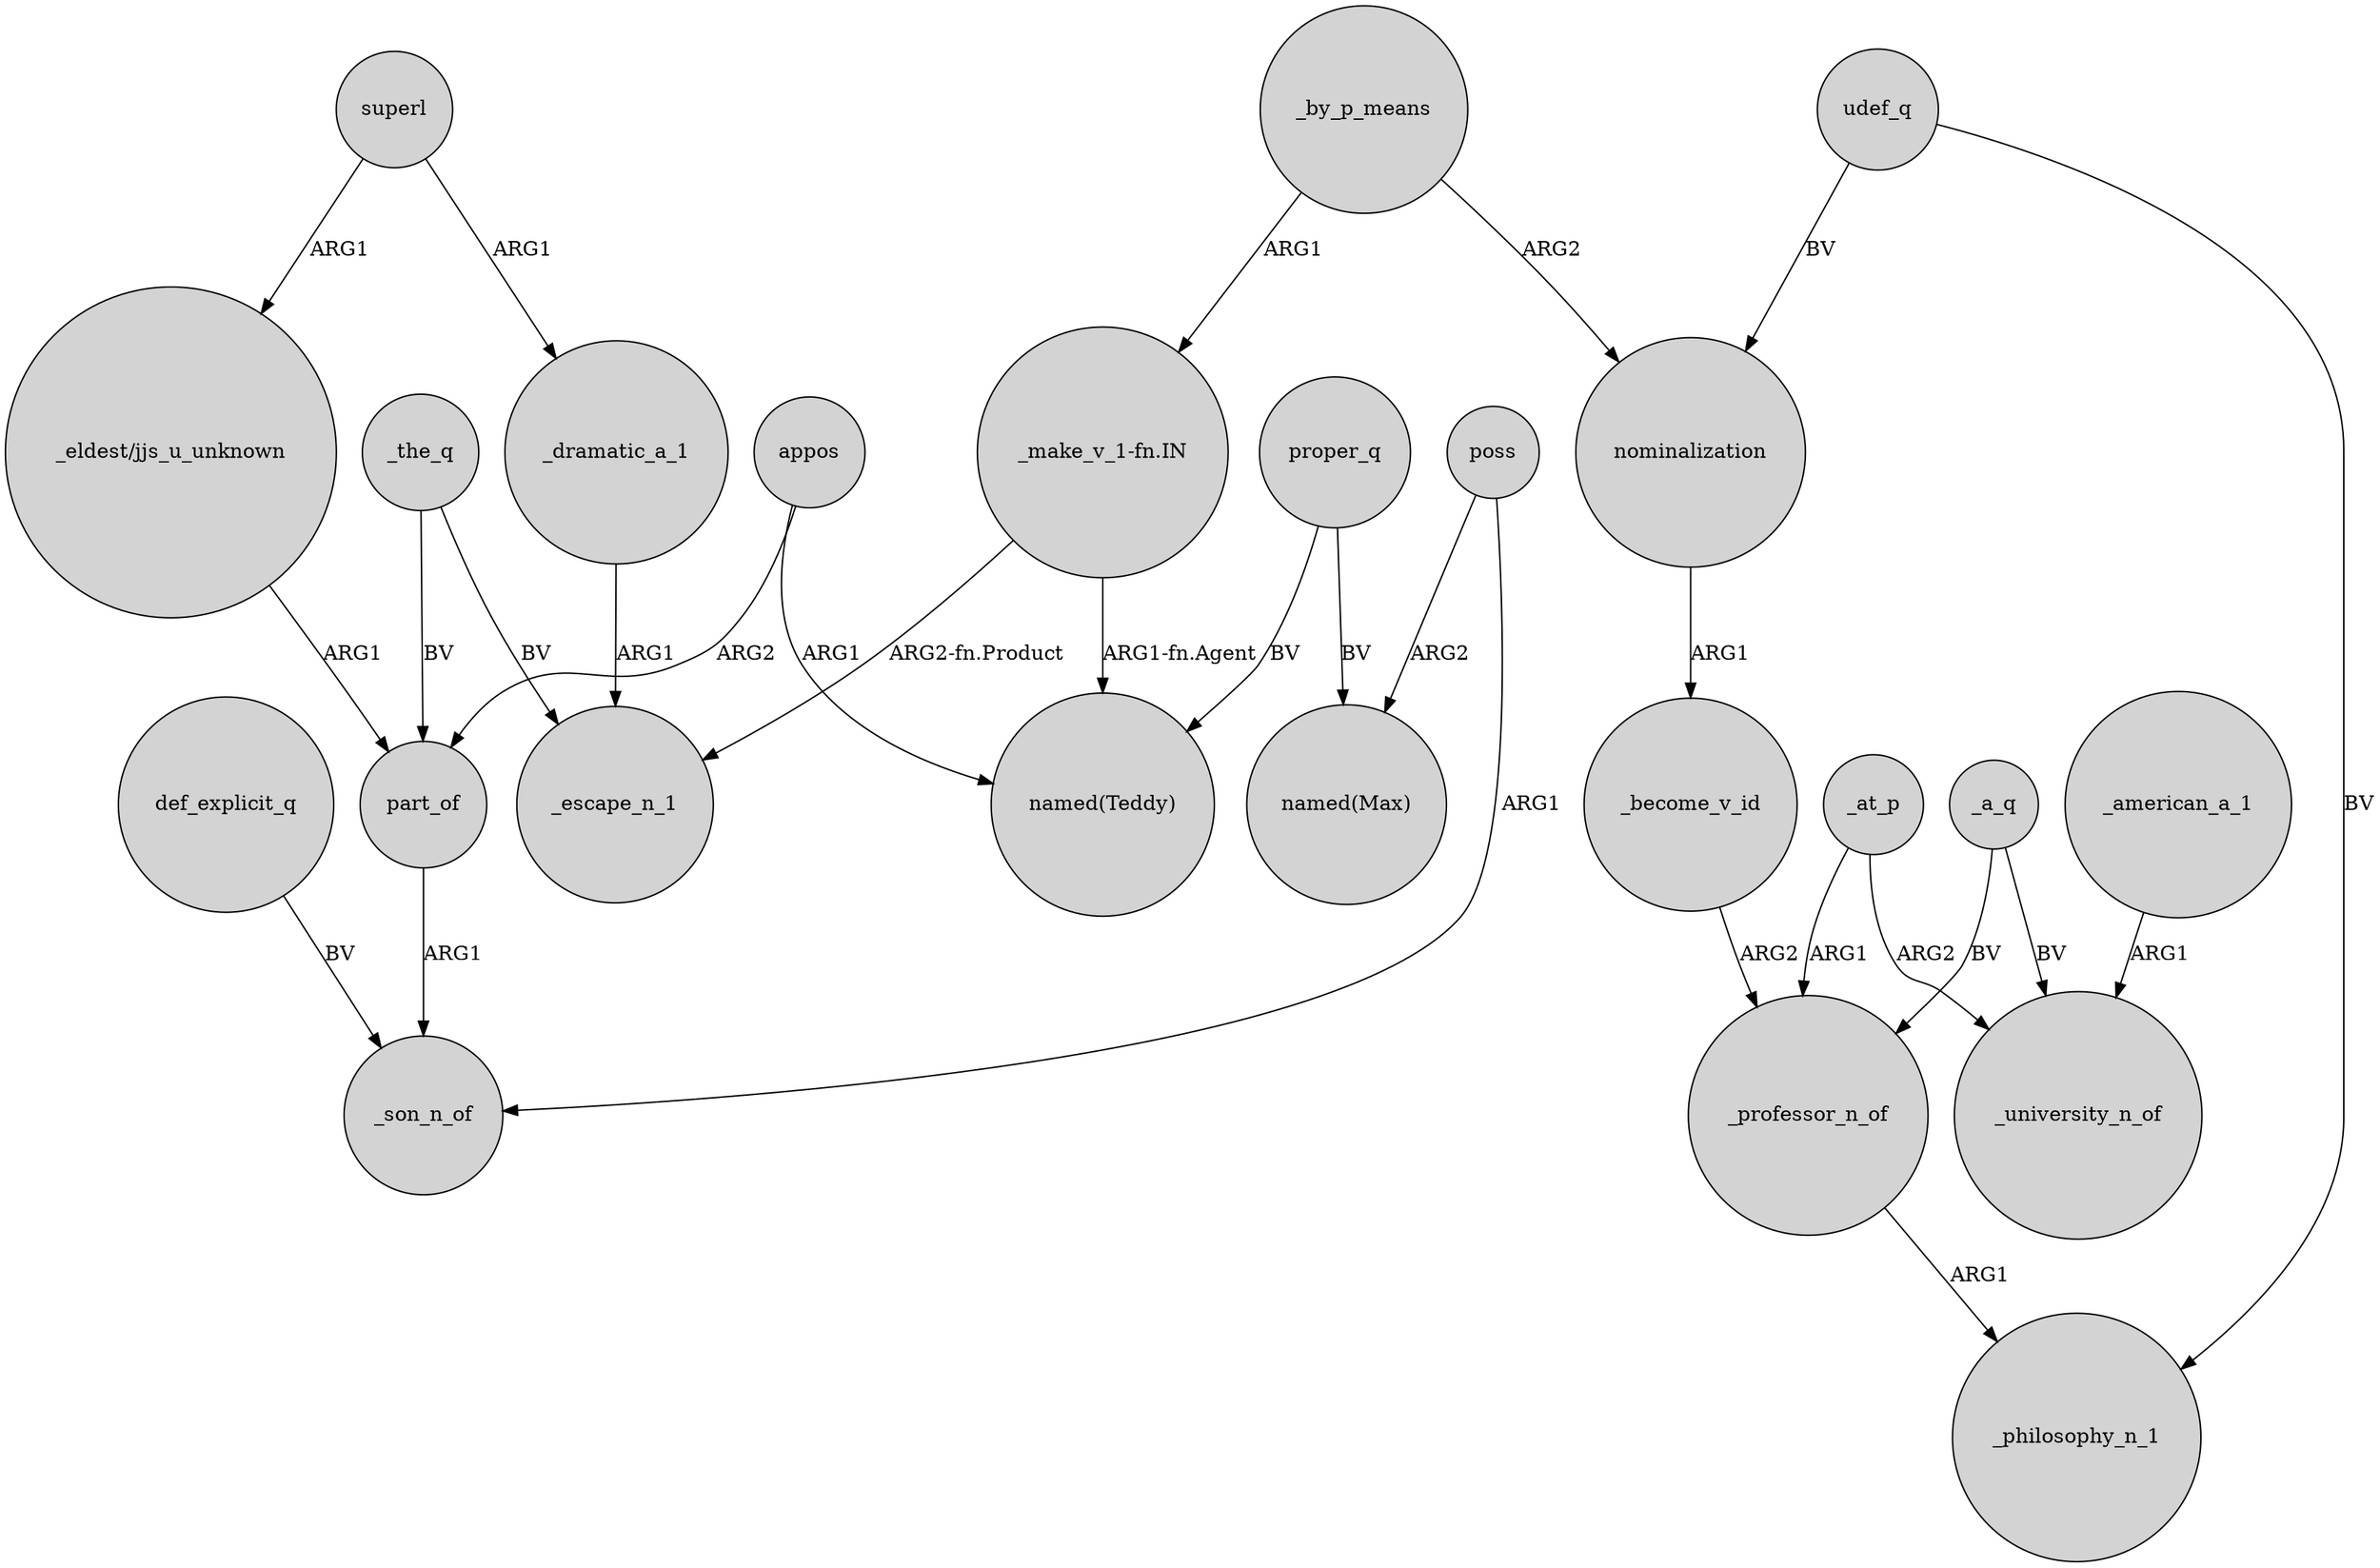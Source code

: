 digraph {
	node [shape=circle style=filled]
	poss -> _son_n_of [label=ARG1]
	part_of -> _son_n_of [label=ARG1]
	_by_p_means -> nominalization [label=ARG2]
	proper_q -> "named(Max)" [label=BV]
	_a_q -> _university_n_of [label=BV]
	udef_q -> _philosophy_n_1 [label=BV]
	proper_q -> "named(Teddy)" [label=BV]
	_dramatic_a_1 -> _escape_n_1 [label=ARG1]
	_at_p -> _university_n_of [label=ARG2]
	superl -> _dramatic_a_1 [label=ARG1]
	_the_q -> _escape_n_1 [label=BV]
	_a_q -> _professor_n_of [label=BV]
	appos -> "named(Teddy)" [label=ARG1]
	"_make_v_1-fn.IN" -> _escape_n_1 [label="ARG2-fn.Product"]
	_the_q -> part_of [label=BV]
	appos -> part_of [label=ARG2]
	udef_q -> nominalization [label=BV]
	_american_a_1 -> _university_n_of [label=ARG1]
	superl -> "_eldest/jjs_u_unknown" [label=ARG1]
	nominalization -> _become_v_id [label=ARG1]
	_at_p -> _professor_n_of [label=ARG1]
	_become_v_id -> _professor_n_of [label=ARG2]
	def_explicit_q -> _son_n_of [label=BV]
	"_make_v_1-fn.IN" -> "named(Teddy)" [label="ARG1-fn.Agent"]
	"_eldest/jjs_u_unknown" -> part_of [label=ARG1]
	_professor_n_of -> _philosophy_n_1 [label=ARG1]
	_by_p_means -> "_make_v_1-fn.IN" [label=ARG1]
	poss -> "named(Max)" [label=ARG2]
}
